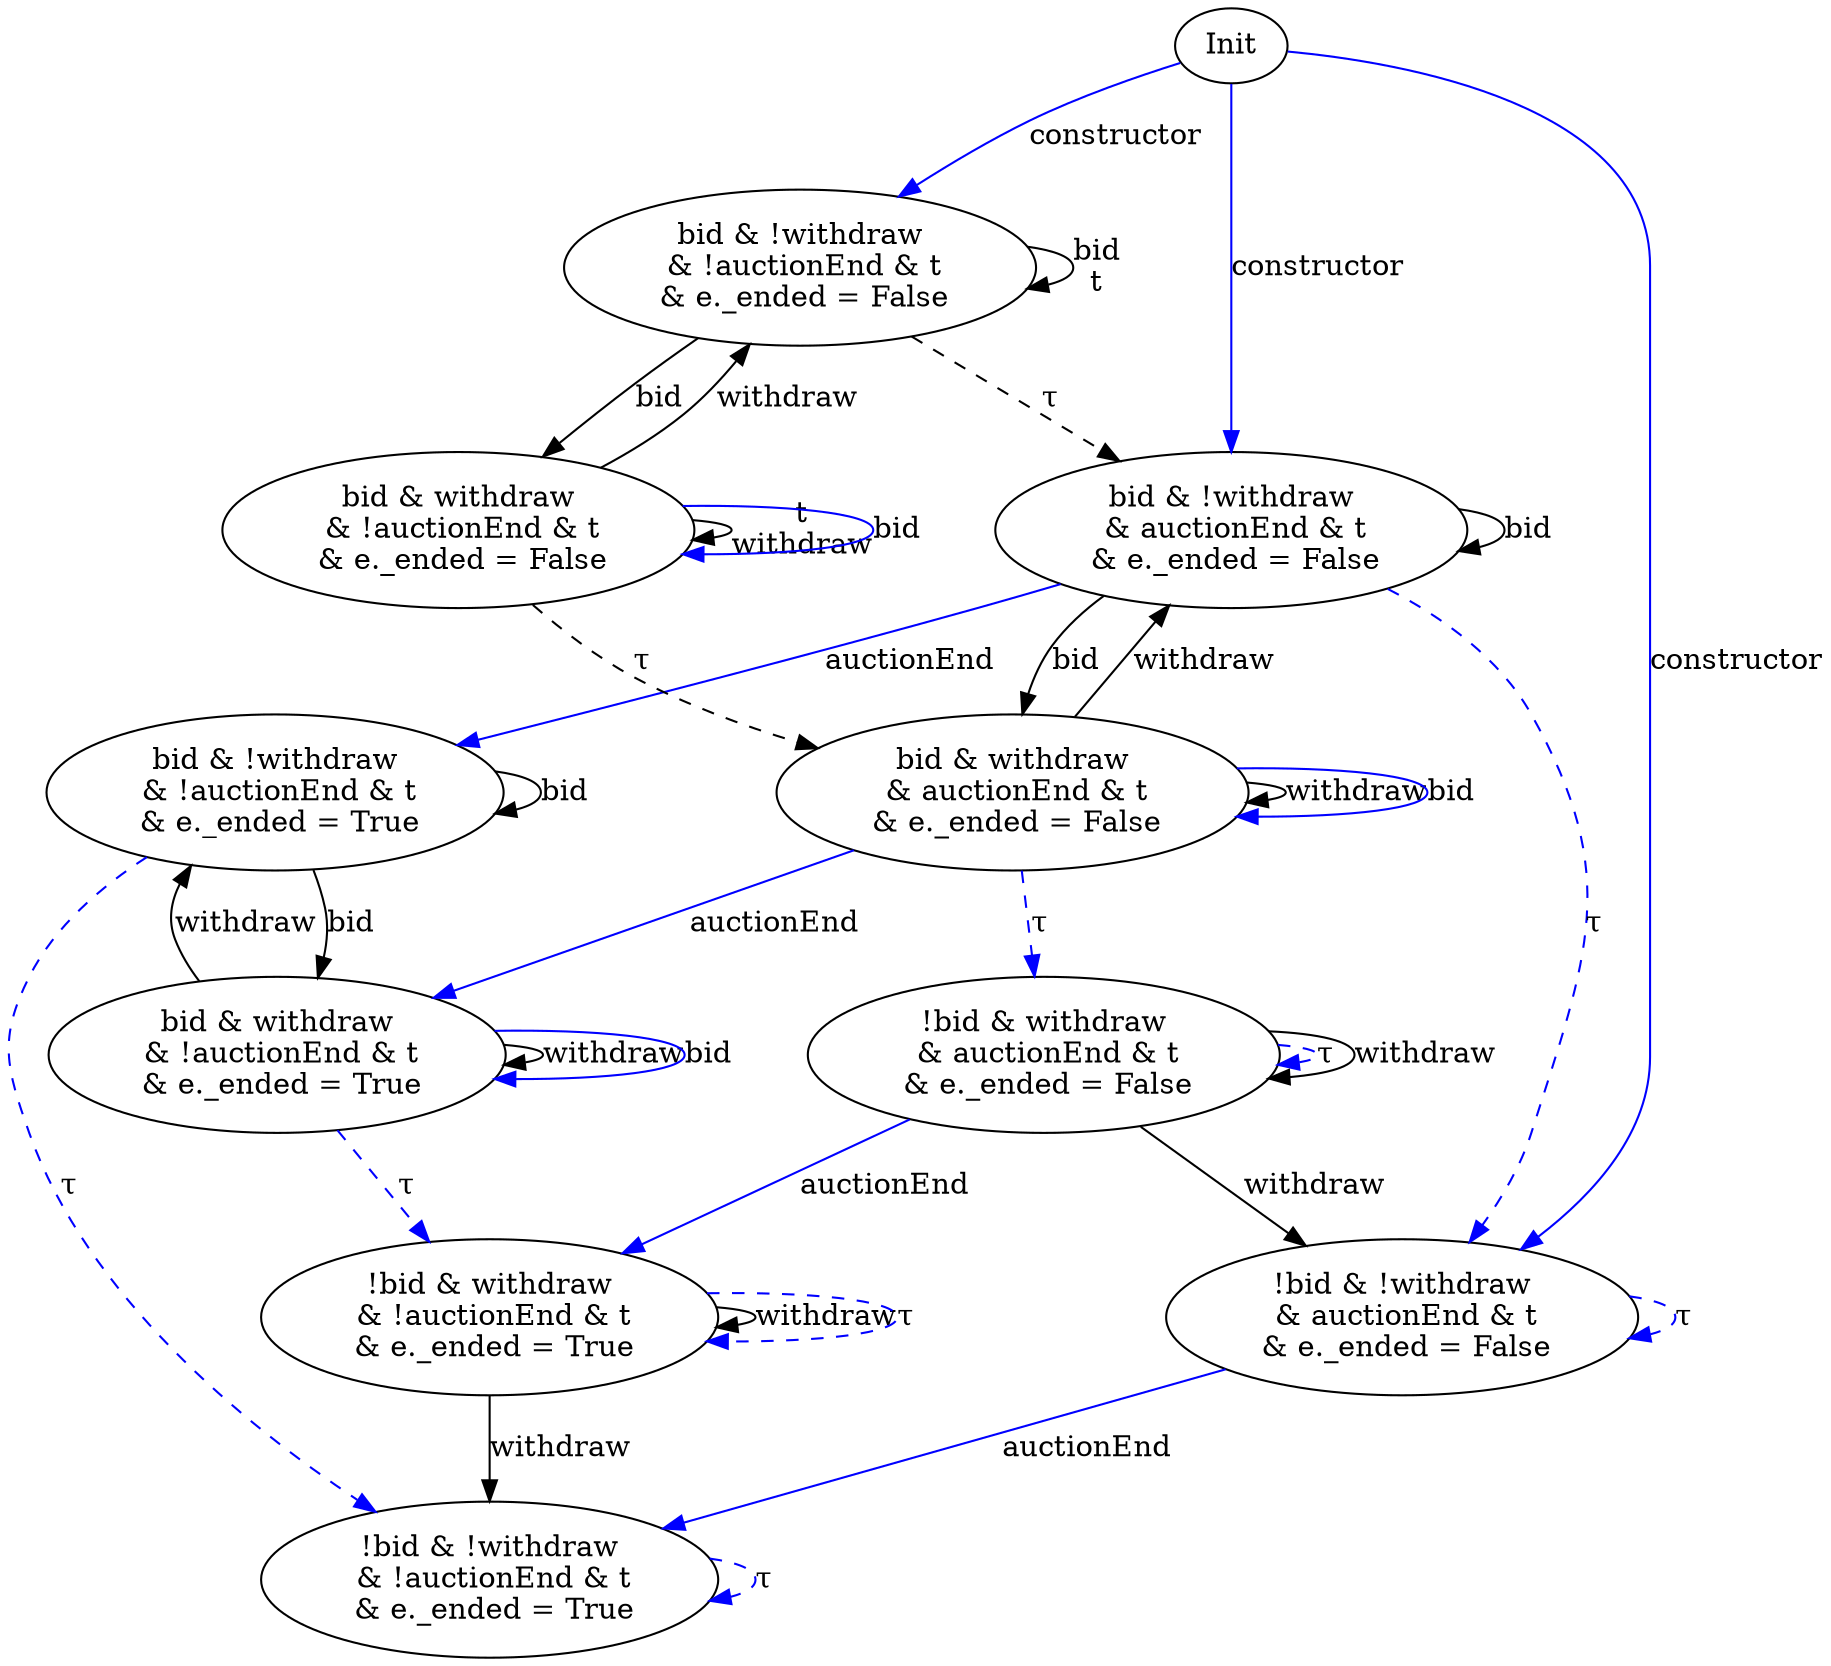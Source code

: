 digraph {
S00 [label="Init"]
S04 [label="bid & withdraw\n & !auctionEnd & t\n & e._ended = True"]
S07 [label="!bid & withdraw\n & !auctionEnd & t\n & e._ended = True"]
S09 [label="bid & !withdraw\n & !auctionEnd & t\n & e._ended = True"]
S12 [label="!bid & !withdraw\n & !auctionEnd & t\n & e._ended = True"]
S17 [label="bid & withdraw\n & auctionEnd & t\n & e._ended = False"]
S18 [label="!bid & withdraw\n & auctionEnd & t\n & e._ended = False"]
S19 [label="bid & !withdraw\n & auctionEnd & t\n & e._ended = False"]
S20 [label="bid & withdraw\n & !auctionEnd & t\n & e._ended = False"]
S22 [label="!bid & !withdraw\n & auctionEnd & t\n & e._ended = False"]
S25 [label="bid & !withdraw\n & !auctionEnd & t\n & e._ended = False"]

S18->S22 [label="withdraw", style="", color="black"]
S00->S25 [label="constructor", style="", color="blue"]
S19->S09 [label="auctionEnd", style="", color="blue"]
S07->S07 [label="withdraw", style="", color="black"]
S09->S09 [label="bid", style="", color="black"]
S07->S12 [label="withdraw", style="", color="black"]
S22->S12 [label="auctionEnd", style="", color="blue"]
S09->S04 [label="bid", style="", color="black"]
S17->S17 [label="withdraw", style="", color="black"]
S25->S25 [label="bid\nt", style="", color="black"]
S07->S07 [label="τ", style="dashed", color="blue"]
S17->S04 [label="auctionEnd", style="", color="blue"]
S25->S20 [label="bid", style="", color="black"]
S20->S20 [label="t\nwithdraw", style="", color="black"]
S00->S19 [label="constructor", style="", color="blue"]
S20->S20 [label="bid", style="", color="blue"]
S20->S25 [label="withdraw", style="", color="black"]
S09->S12 [label="τ", style="dashed", color="blue"]
S19->S19 [label="bid", style="", color="black"]
S04->S04 [label="withdraw", style="", color="black"]
S18->S07 [label="auctionEnd", style="", color="blue"]
S17->S17 [label="bid", style="", color="blue"]
S18->S18 [label="τ", style="dashed", color="blue"]
S25->S19 [label="τ", style="dashed", color="black"]
S22->S22 [label="τ", style="dashed", color="blue"]
S18->S18 [label="withdraw", style="", color="black"]
S04->S09 [label="withdraw", style="", color="black"]
S19->S22 [label="τ", style="dashed", color="blue"]
S20->S17 [label="τ", style="dashed", color="black"]
S12->S12 [label="τ", style="dashed", color="blue"]
S17->S19 [label="withdraw", style="", color="black"]
S04->S07 [label="τ", style="dashed", color="blue"]
S19->S17 [label="bid", style="", color="black"]
S17->S18 [label="τ", style="dashed", color="blue"]
S04->S04 [label="bid", style="", color="blue"]
S00->S22 [label="constructor", style="", color="blue"]
}